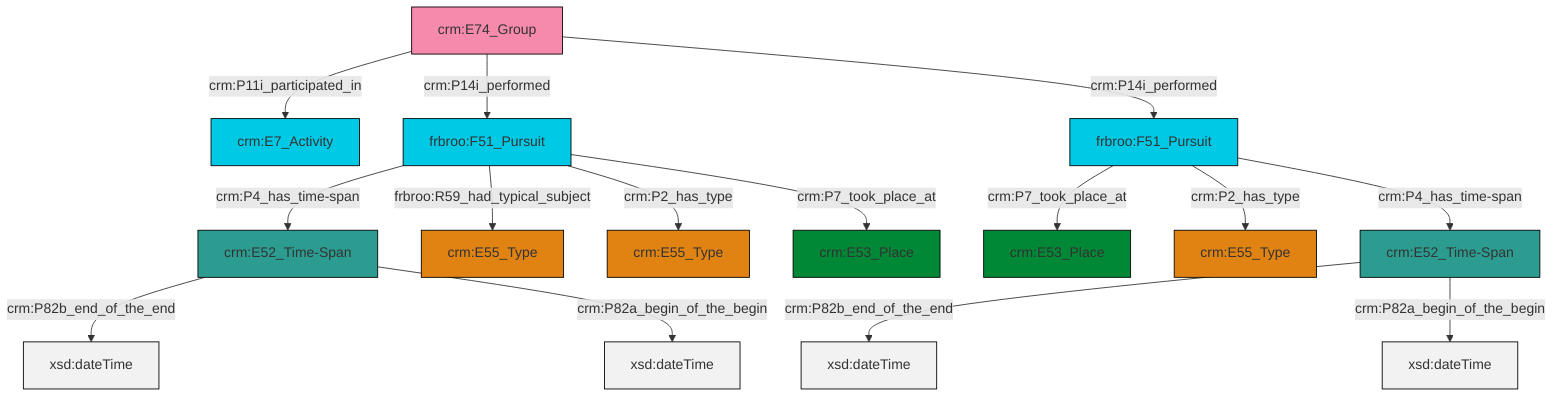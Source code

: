 graph TD
classDef Literal fill:#f2f2f2,stroke:#000000;
classDef CRM_Entity fill:#FFFFFF,stroke:#000000;
classDef Temporal_Entity fill:#00C9E6, stroke:#000000;
classDef Type fill:#E18312, stroke:#000000;
classDef Time-Span fill:#2C9C91, stroke:#000000;
classDef Appellation fill:#FFEB7F, stroke:#000000;
classDef Place fill:#008836, stroke:#000000;
classDef Persistent_Item fill:#B266B2, stroke:#000000;
classDef Conceptual_Object fill:#FFD700, stroke:#000000;
classDef Physical_Thing fill:#D2B48C, stroke:#000000;
classDef Actor fill:#f58aad, stroke:#000000;
classDef PC_Classes fill:#4ce600, stroke:#000000;
classDef Multi fill:#cccccc,stroke:#000000;

2["crm:E52_Time-Span"]:::Time-Span -->|crm:P82b_end_of_the_end| 4[xsd:dateTime]:::Literal
7["frbroo:F51_Pursuit"]:::Temporal_Entity -->|crm:P4_has_time-span| 2["crm:E52_Time-Span"]:::Time-Span
11["frbroo:F51_Pursuit"]:::Temporal_Entity -->|crm:P7_took_place_at| 12["crm:E53_Place"]:::Place
13["crm:E74_Group"]:::Actor -->|crm:P11i_participated_in| 9["crm:E7_Activity"]:::Temporal_Entity
11["frbroo:F51_Pursuit"]:::Temporal_Entity -->|crm:P2_has_type| 15["crm:E55_Type"]:::Type
11["frbroo:F51_Pursuit"]:::Temporal_Entity -->|crm:P4_has_time-span| 16["crm:E52_Time-Span"]:::Time-Span
7["frbroo:F51_Pursuit"]:::Temporal_Entity -->|frbroo:R59_had_typical_subject| 5["crm:E55_Type"]:::Type
13["crm:E74_Group"]:::Actor -->|crm:P14i_performed| 7["frbroo:F51_Pursuit"]:::Temporal_Entity
7["frbroo:F51_Pursuit"]:::Temporal_Entity -->|crm:P2_has_type| 18["crm:E55_Type"]:::Type
13["crm:E74_Group"]:::Actor -->|crm:P14i_performed| 11["frbroo:F51_Pursuit"]:::Temporal_Entity
16["crm:E52_Time-Span"]:::Time-Span -->|crm:P82b_end_of_the_end| 24[xsd:dateTime]:::Literal
7["frbroo:F51_Pursuit"]:::Temporal_Entity -->|crm:P7_took_place_at| 0["crm:E53_Place"]:::Place
2["crm:E52_Time-Span"]:::Time-Span -->|crm:P82a_begin_of_the_begin| 25[xsd:dateTime]:::Literal
16["crm:E52_Time-Span"]:::Time-Span -->|crm:P82a_begin_of_the_begin| 26[xsd:dateTime]:::Literal